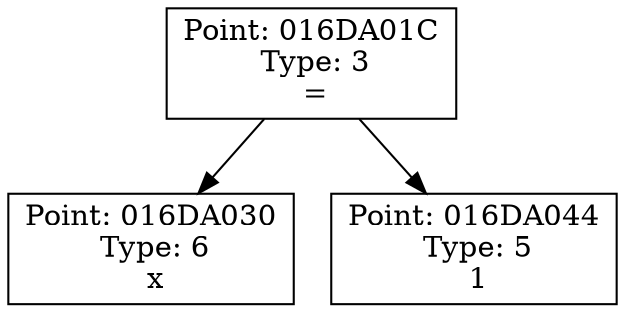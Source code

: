 digraph G{
rankdir = HR;
 node[shape=box];
"Point: 016DA01C\n Type: 3\n =";
"Point: 016DA01C\n Type: 3\n =" -> "Point: 016DA030\n Type: 6\n x";
"Point: 016DA01C\n Type: 3\n =" -> "Point: 016DA044\n Type: 5\n 1";
}